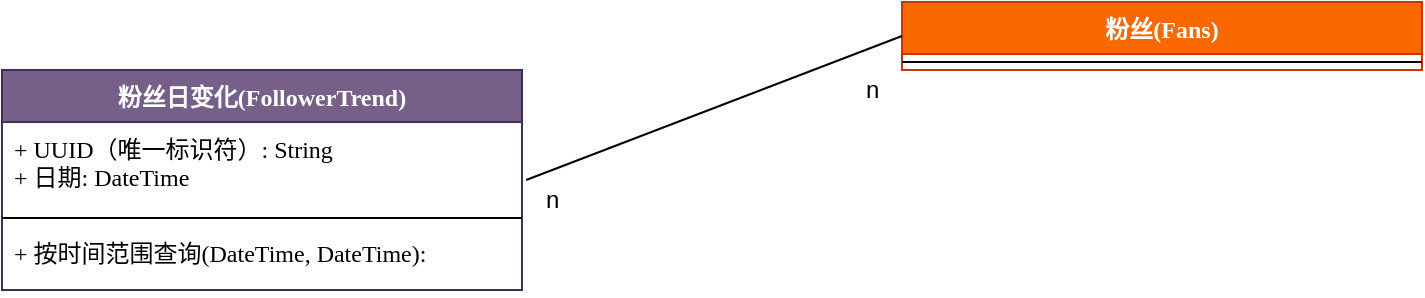 <mxfile version="12.1.7" type="device" pages="1"><diagram id="ofKtWdrlPegDtNkTX9uC" name="Page-1"><mxGraphModel dx="1915" dy="812" grid="1" gridSize="10" guides="1" tooltips="1" connect="1" arrows="1" fold="1" page="1" pageScale="1" pageWidth="827" pageHeight="1169" math="0" shadow="0"><root><mxCell id="0"/><mxCell id="1" parent="0"/><mxCell id="uwzEHiihTkONxnUCtZKs-5" value="粉丝(Fans)" style="swimlane;fontStyle=1;align=center;verticalAlign=top;childLayout=stackLayout;horizontal=1;startSize=26;horizontalStack=0;resizeParent=1;resizeParentMax=0;resizeLast=0;collapsible=1;marginBottom=0;fillColor=#fa6800;strokeColor=#C73500;fontColor=#ffffff;fontFamily=SF Mono;" parent="1" vertex="1"><mxGeometry x="400" y="468" width="260" height="34" as="geometry"><mxRectangle x="170" y="300" width="130" height="26" as="alternateBounds"/></mxGeometry></mxCell><mxCell id="uwzEHiihTkONxnUCtZKs-7" value="" style="line;strokeWidth=1;fillColor=none;align=left;verticalAlign=middle;spacingTop=-1;spacingLeft=3;spacingRight=3;rotatable=0;labelPosition=right;points=[];portConstraint=eastwest;fontFamily=SF Mono;" parent="uwzEHiihTkONxnUCtZKs-5" vertex="1"><mxGeometry y="26" width="260" height="8" as="geometry"/></mxCell><mxCell id="uwzEHiihTkONxnUCtZKs-9" value="粉丝日变化(FollowerTrend)" style="swimlane;fontStyle=1;align=center;verticalAlign=top;childLayout=stackLayout;horizontal=1;startSize=26;horizontalStack=0;resizeParent=1;resizeParentMax=0;resizeLast=0;collapsible=1;marginBottom=0;fillColor=#76608a;strokeColor=#432D57;fontColor=#ffffff;fontFamily=SF Mono;" parent="1" vertex="1"><mxGeometry x="-50" y="502" width="260" height="110" as="geometry"><mxRectangle x="170" y="300" width="130" height="26" as="alternateBounds"/></mxGeometry></mxCell><mxCell id="uwzEHiihTkONxnUCtZKs-10" value="+ UUID（唯一标识符）: String&#10;+ 日期: DateTime&#10;" style="text;strokeColor=none;fillColor=none;align=left;verticalAlign=top;spacingLeft=4;spacingRight=4;overflow=hidden;rotatable=0;points=[[0,0.5],[1,0.5]];portConstraint=eastwest;spacing=2;imageAspect=1;noLabel=0;fontFamily=SF Mono;" parent="uwzEHiihTkONxnUCtZKs-9" vertex="1"><mxGeometry y="26" width="260" height="44" as="geometry"/></mxCell><mxCell id="uwzEHiihTkONxnUCtZKs-11" value="" style="line;strokeWidth=1;fillColor=none;align=left;verticalAlign=middle;spacingTop=-1;spacingLeft=3;spacingRight=3;rotatable=0;labelPosition=right;points=[];portConstraint=eastwest;fontFamily=SF Mono;" parent="uwzEHiihTkONxnUCtZKs-9" vertex="1"><mxGeometry y="70" width="260" height="8" as="geometry"/></mxCell><mxCell id="uwzEHiihTkONxnUCtZKs-12" value="+ 按时间范围查询(DateTime, DateTime): " style="text;strokeColor=none;fillColor=none;align=left;verticalAlign=top;spacingLeft=4;spacingRight=4;overflow=hidden;rotatable=0;points=[[0,0.5],[1,0.5]];portConstraint=eastwest;fontFamily=SF Mono;" parent="uwzEHiihTkONxnUCtZKs-9" vertex="1"><mxGeometry y="78" width="260" height="32" as="geometry"/></mxCell><mxCell id="kSsxrXMqy0zdnmJ6XNke-2" value="" style="endArrow=none;html=1;exitX=1.008;exitY=0.659;exitDx=0;exitDy=0;exitPerimeter=0;entryX=0;entryY=0.5;entryDx=0;entryDy=0;" edge="1" parent="1" source="uwzEHiihTkONxnUCtZKs-10" target="uwzEHiihTkONxnUCtZKs-5"><mxGeometry width="50" height="50" relative="1" as="geometry"><mxPoint x="360" y="630" as="sourcePoint"/><mxPoint x="410" y="580" as="targetPoint"/></mxGeometry></mxCell><mxCell id="kSsxrXMqy0zdnmJ6XNke-3" value="n" style="text;html=1;resizable=0;points=[];autosize=1;align=left;verticalAlign=top;spacingTop=-4;" vertex="1" parent="1"><mxGeometry x="220" y="557" width="20" height="20" as="geometry"/></mxCell><mxCell id="kSsxrXMqy0zdnmJ6XNke-4" value="n" style="text;html=1;resizable=0;points=[];autosize=1;align=left;verticalAlign=top;spacingTop=-4;" vertex="1" parent="1"><mxGeometry x="380" y="502" width="20" height="20" as="geometry"/></mxCell></root></mxGraphModel></diagram></mxfile>